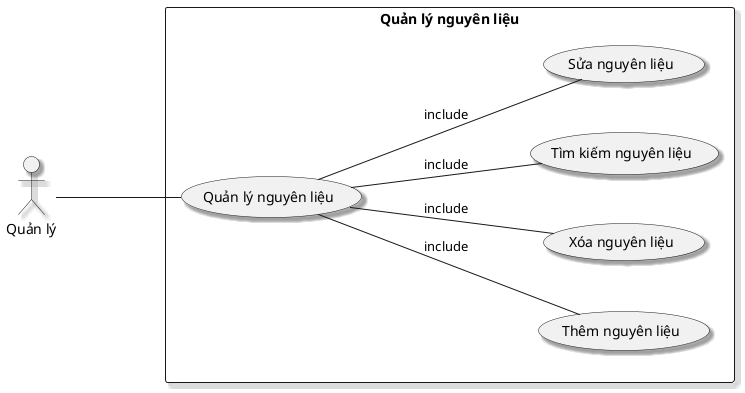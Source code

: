 @startuml QuanLyNguyenLieu
skinparam monochrome true
skinparam Shadowing true


left to right direction

actor "Quản lý" as ql



rectangle "Quản lý nguyên liệu"{
usecase "Quản lý nguyên liệu" as qltd

usecase "Thêm nguyên liệu" as tnl
usecase "Xóa nguyên liệu" as xnl
usecase "Tìm kiếm nguyên liệu" as snl
usecase "Sửa nguyên liệu" as tknl

}
ql --- qltd

  qltd --- tnl:include
  qltd --- xnl:include
  qltd --- snl:include
  qltd --- tknl:include  




@enduml

